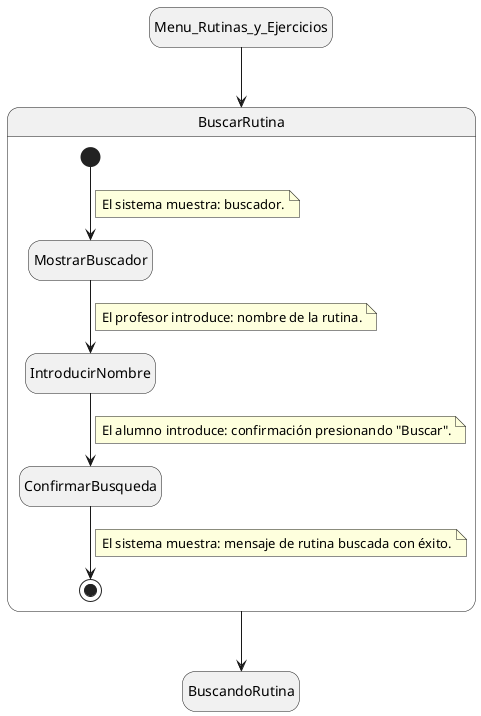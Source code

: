 @startuml

hide empty description

state Menu_Rutinas_y_Ejercicios
state BuscandoRutina
state BuscarRutina {
  [*] --> MostrarBuscador
  note on link
      El sistema muestra: buscador.
  end note

  MostrarBuscador --> IntroducirNombre
  note on link
      El profesor introduce: nombre de la rutina.
  end note

  IntroducirNombre --> ConfirmarBusqueda
  note on link
      El alumno introduce: confirmación presionando "Buscar".
  end note

  ConfirmarBusqueda --> [*]
  note on link
      El sistema muestra: mensaje de rutina buscada con éxito.
  end note
}

Menu_Rutinas_y_Ejercicios --> BuscarRutina
BuscarRutina --> BuscandoRutina

@enduml